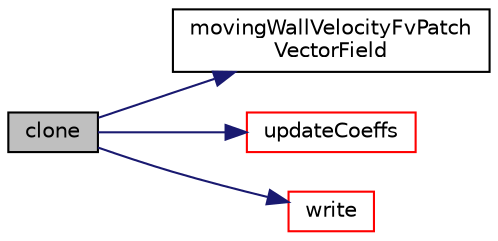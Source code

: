 digraph "clone"
{
  bgcolor="transparent";
  edge [fontname="Helvetica",fontsize="10",labelfontname="Helvetica",labelfontsize="10"];
  node [fontname="Helvetica",fontsize="10",shape=record];
  rankdir="LR";
  Node20 [label="clone",height=0.2,width=0.4,color="black", fillcolor="grey75", style="filled", fontcolor="black"];
  Node20 -> Node21 [color="midnightblue",fontsize="10",style="solid",fontname="Helvetica"];
  Node21 [label="movingWallVelocityFvPatch\lVectorField",height=0.2,width=0.4,color="black",URL="$a22989.html#a27df9c927b83ad2b4d0980b06c801313",tooltip="Construct from patch and internal field. "];
  Node20 -> Node22 [color="midnightblue",fontsize="10",style="solid",fontname="Helvetica"];
  Node22 [label="updateCoeffs",height=0.2,width=0.4,color="red",URL="$a22989.html#a7e24eafac629d3733181cd942d4c902f",tooltip="Update the coefficients associated with the patch field. "];
  Node20 -> Node423 [color="midnightblue",fontsize="10",style="solid",fontname="Helvetica"];
  Node423 [label="write",height=0.2,width=0.4,color="red",URL="$a22989.html#a293fdfec8bdfbd5c3913ab4c9f3454ff",tooltip="Write. "];
}
